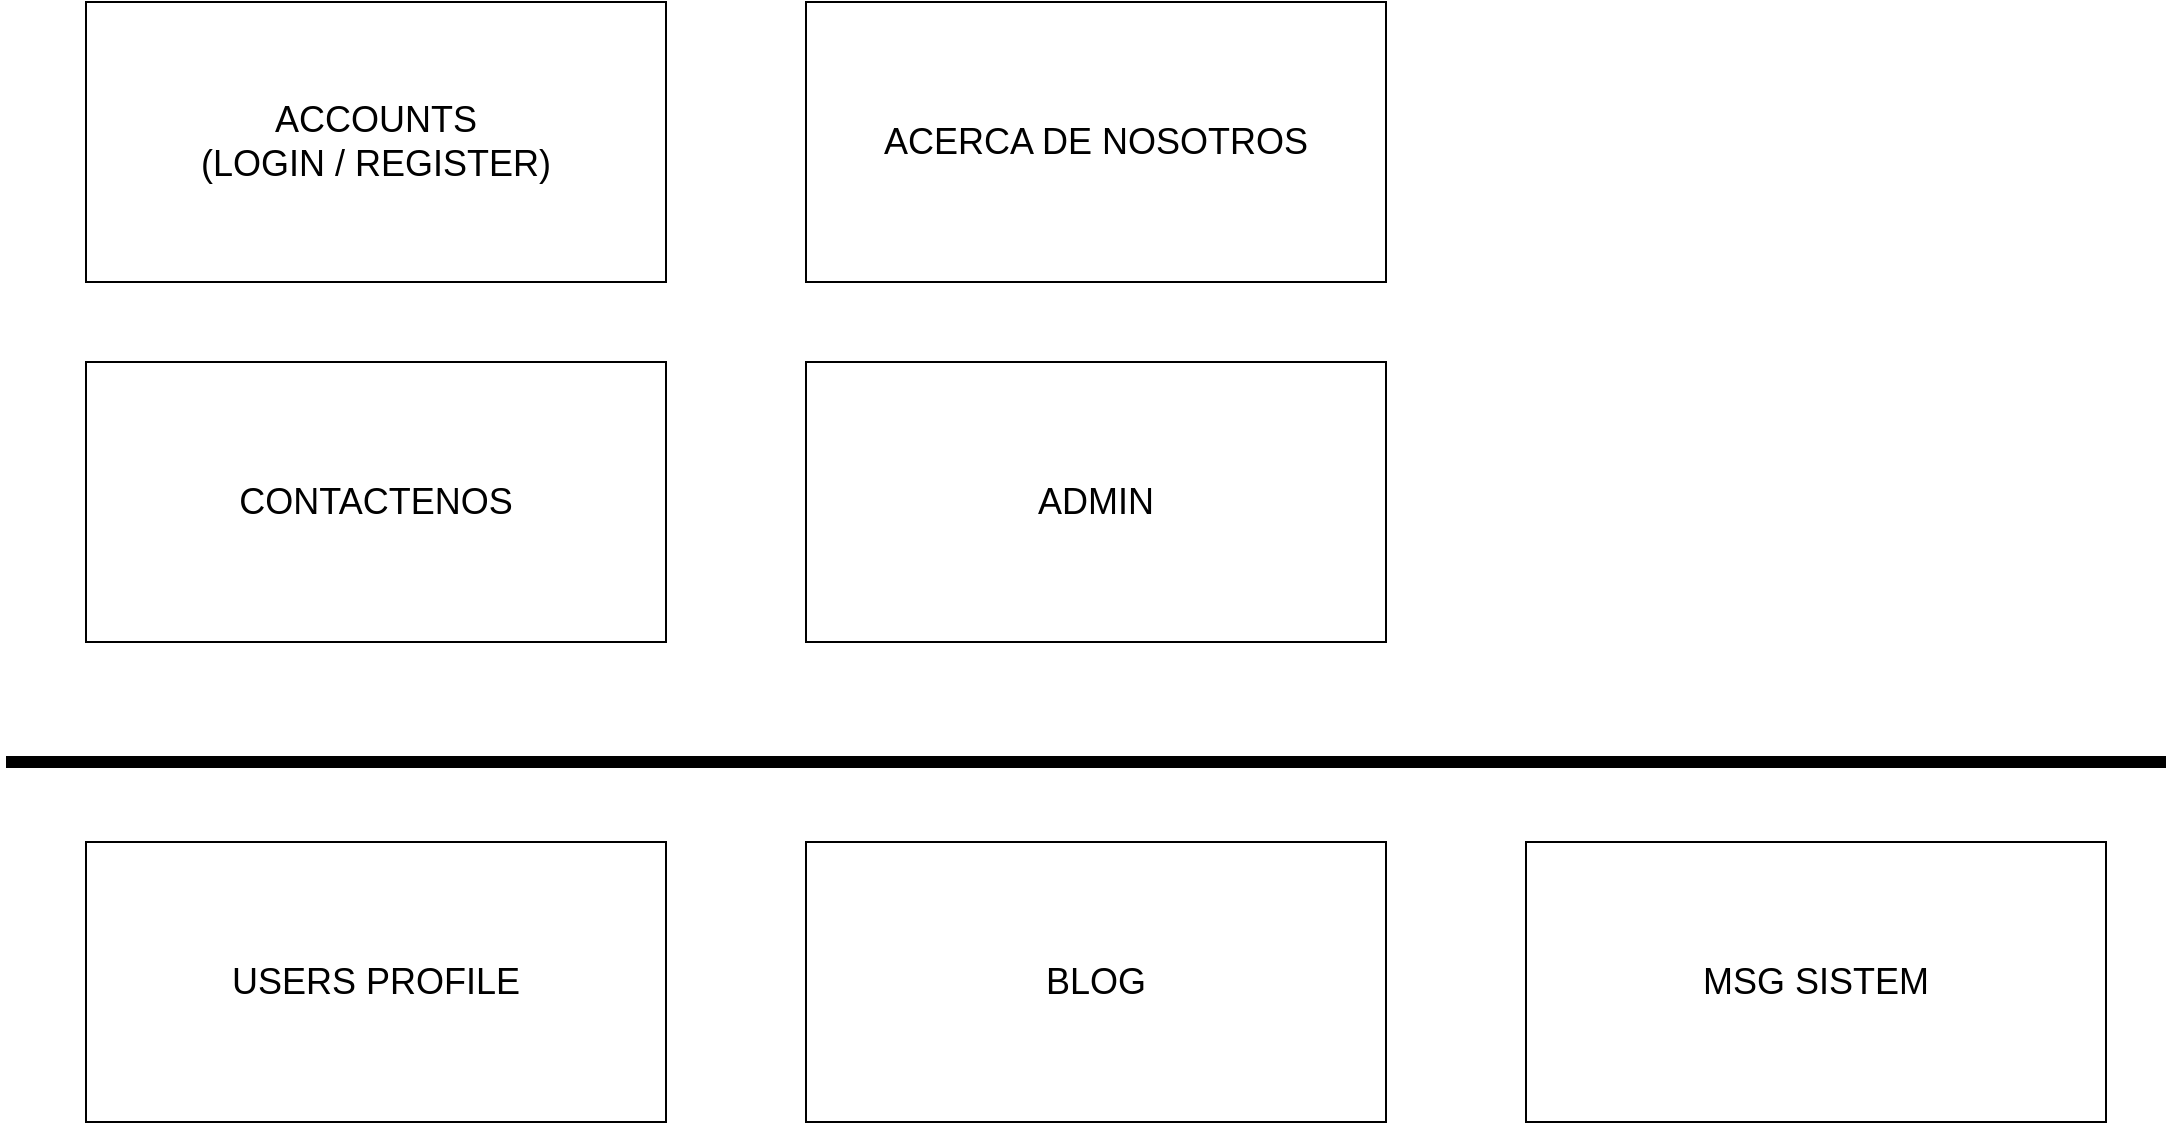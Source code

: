 <mxfile version="13.6.2" type="device"><diagram id="yneE6qaJ7M8iAbzbELoT" name="Page-1"><mxGraphModel dx="2062" dy="832" grid="1" gridSize="10" guides="1" tooltips="1" connect="1" arrows="1" fold="1" page="1" pageScale="1" pageWidth="1169" pageHeight="827" math="0" shadow="0"><root><mxCell id="0"/><mxCell id="1" parent="0"/><mxCell id="esYiOhB1Ci6nU6uwzi5C-1" value="ACCOUNTS&lt;br style=&quot;font-size: 18px;&quot;&gt;(LOGIN / REGISTER)" style="rounded=0;whiteSpace=wrap;html=1;fontSize=18;fontStyle=0" vertex="1" parent="1"><mxGeometry x="80" y="100" width="290" height="140" as="geometry"/></mxCell><mxCell id="esYiOhB1Ci6nU6uwzi5C-2" value="BLOG" style="rounded=0;whiteSpace=wrap;html=1;fontSize=18;fontStyle=0" vertex="1" parent="1"><mxGeometry x="440" y="520" width="290" height="140" as="geometry"/></mxCell><mxCell id="esYiOhB1Ci6nU6uwzi5C-3" value="ACERCA DE NOSOTROS" style="rounded=0;whiteSpace=wrap;html=1;fontSize=18;fontStyle=0" vertex="1" parent="1"><mxGeometry x="440" y="100" width="290" height="140" as="geometry"/></mxCell><mxCell id="esYiOhB1Ci6nU6uwzi5C-4" value="CONTACTENOS" style="rounded=0;whiteSpace=wrap;html=1;fontSize=18;fontStyle=0" vertex="1" parent="1"><mxGeometry x="80" y="280" width="290" height="140" as="geometry"/></mxCell><mxCell id="esYiOhB1Ci6nU6uwzi5C-5" value="ADMIN" style="rounded=0;whiteSpace=wrap;html=1;fontSize=18;fontStyle=0" vertex="1" parent="1"><mxGeometry x="440" y="280" width="290" height="140" as="geometry"/></mxCell><mxCell id="esYiOhB1Ci6nU6uwzi5C-6" value="USERS PROFILE" style="rounded=0;whiteSpace=wrap;html=1;fontSize=18;fontStyle=0" vertex="1" parent="1"><mxGeometry x="80" y="520" width="290" height="140" as="geometry"/></mxCell><mxCell id="esYiOhB1Ci6nU6uwzi5C-7" value="MSG SISTEM" style="rounded=0;whiteSpace=wrap;html=1;fontSize=18;fontStyle=0" vertex="1" parent="1"><mxGeometry x="800" y="520" width="290" height="140" as="geometry"/></mxCell><mxCell id="esYiOhB1Ci6nU6uwzi5C-8" value="" style="endArrow=none;html=1;fontSize=18;strokeWidth=6;" edge="1" parent="1"><mxGeometry width="50" height="50" relative="1" as="geometry"><mxPoint x="40" y="480" as="sourcePoint"/><mxPoint x="1120" y="480" as="targetPoint"/></mxGeometry></mxCell></root></mxGraphModel></diagram></mxfile>